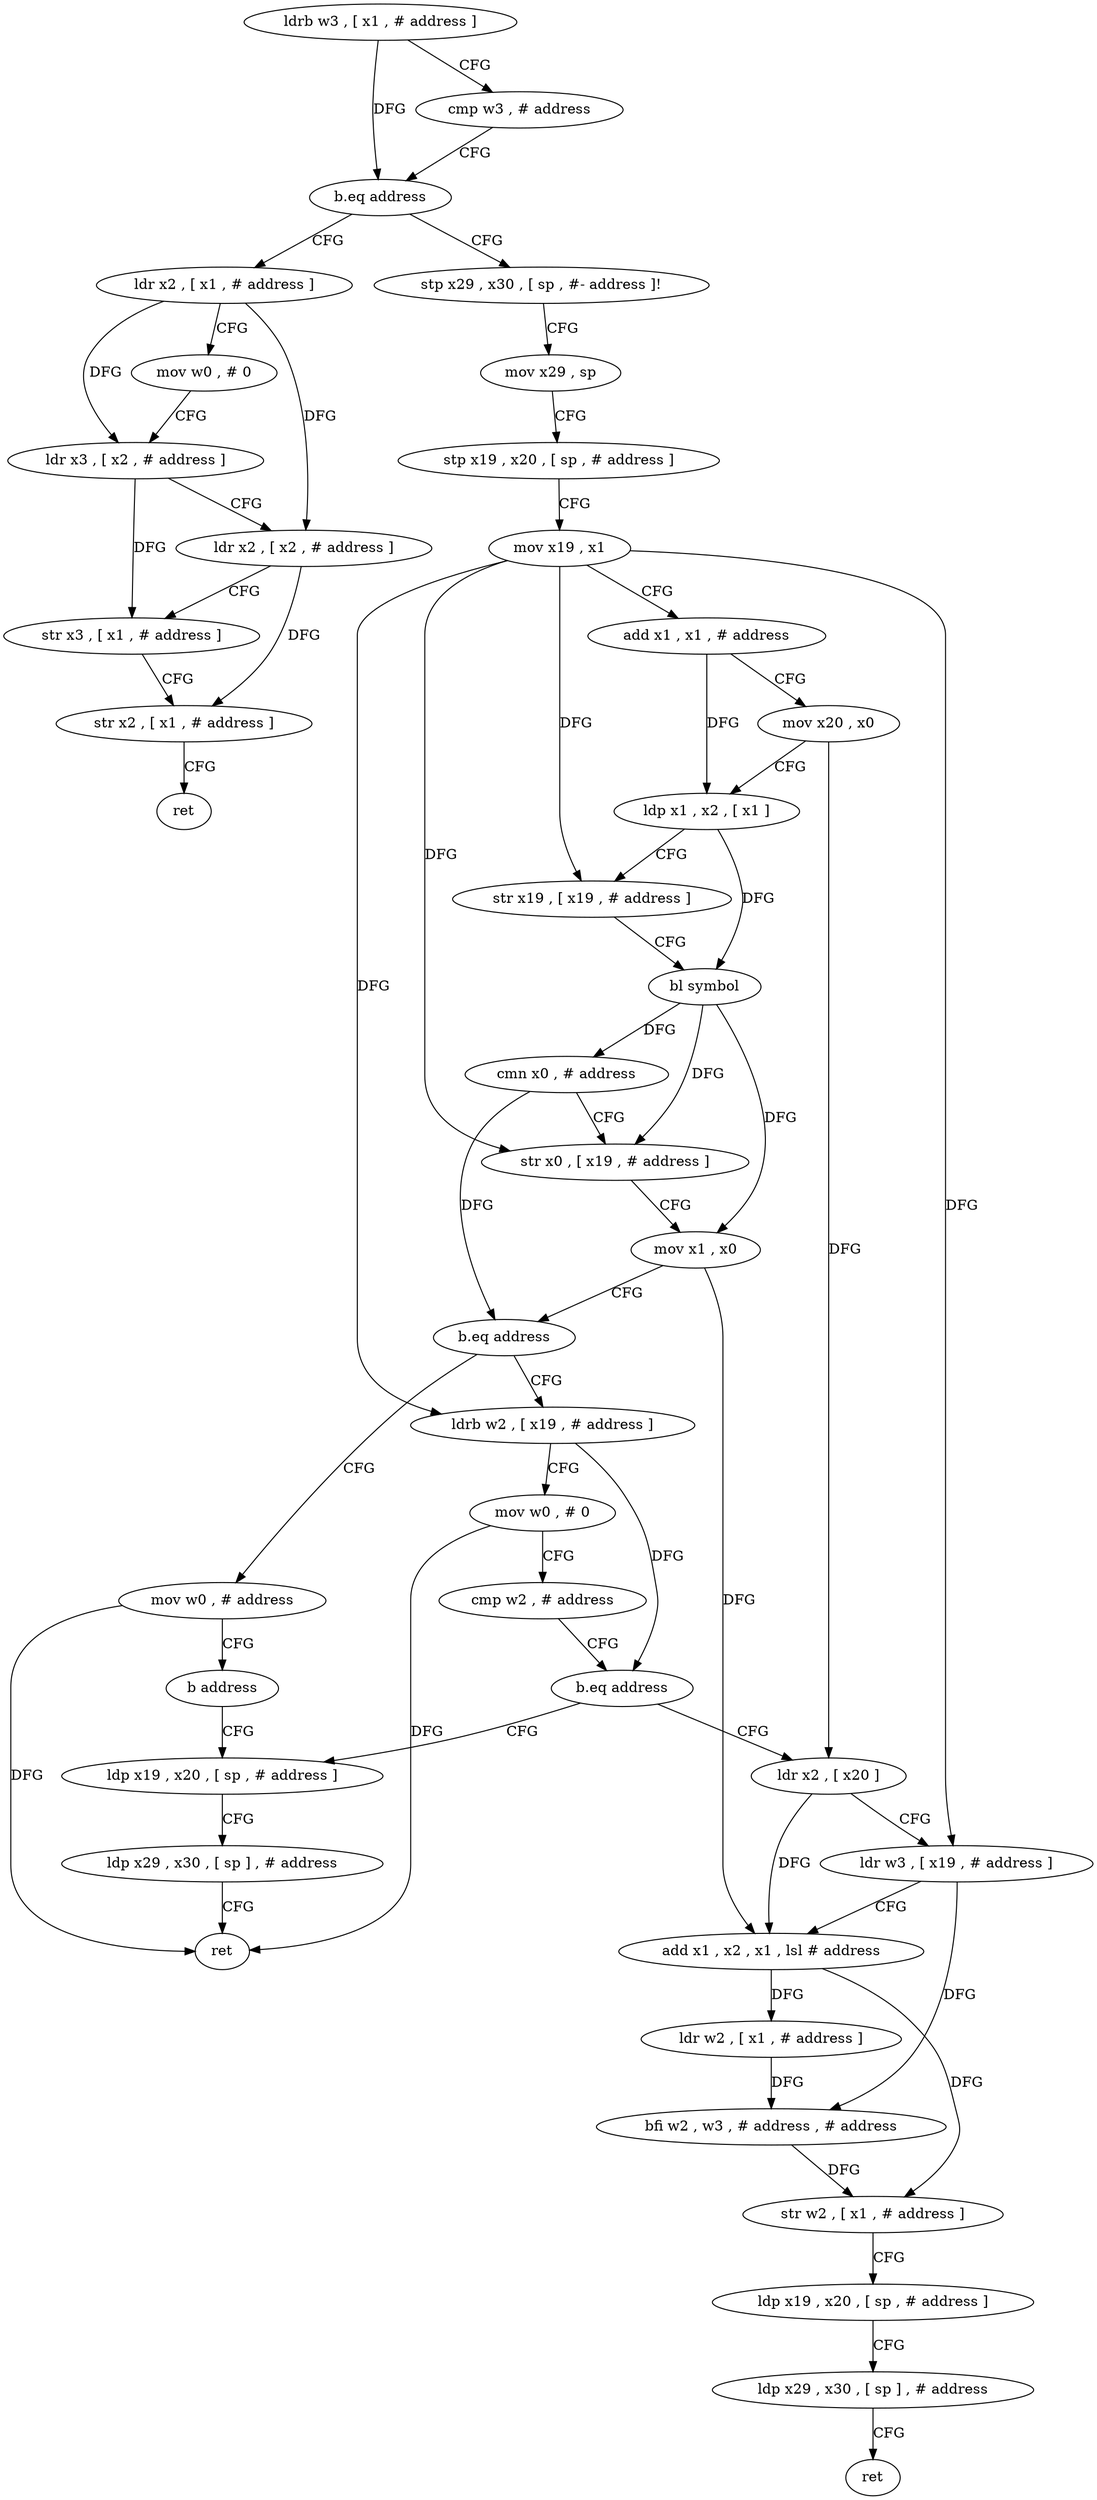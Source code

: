 digraph "func" {
"4331344" [label = "ldrb w3 , [ x1 , # address ]" ]
"4331348" [label = "cmp w3 , # address" ]
"4331352" [label = "b.eq address" ]
"4331480" [label = "ldr x2 , [ x1 , # address ]" ]
"4331356" [label = "stp x29 , x30 , [ sp , #- address ]!" ]
"4331484" [label = "mov w0 , # 0" ]
"4331488" [label = "ldr x3 , [ x2 , # address ]" ]
"4331492" [label = "ldr x2 , [ x2 , # address ]" ]
"4331496" [label = "str x3 , [ x1 , # address ]" ]
"4331500" [label = "str x2 , [ x1 , # address ]" ]
"4331504" [label = "ret" ]
"4331360" [label = "mov x29 , sp" ]
"4331364" [label = "stp x19 , x20 , [ sp , # address ]" ]
"4331368" [label = "mov x19 , x1" ]
"4331372" [label = "add x1 , x1 , # address" ]
"4331376" [label = "mov x20 , x0" ]
"4331380" [label = "ldp x1 , x2 , [ x1 ]" ]
"4331384" [label = "str x19 , [ x19 , # address ]" ]
"4331388" [label = "bl symbol" ]
"4331392" [label = "cmn x0 , # address" ]
"4331396" [label = "str x0 , [ x19 , # address ]" ]
"4331400" [label = "mov x1 , x0" ]
"4331404" [label = "b.eq address" ]
"4331512" [label = "mov w0 , # address" ]
"4331408" [label = "ldrb w2 , [ x19 , # address ]" ]
"4331516" [label = "b address" ]
"4331424" [label = "ldp x19 , x20 , [ sp , # address ]" ]
"4331412" [label = "mov w0 , # 0" ]
"4331416" [label = "cmp w2 , # address" ]
"4331420" [label = "b.eq address" ]
"4331440" [label = "ldr x2 , [ x20 ]" ]
"4331428" [label = "ldp x29 , x30 , [ sp ] , # address" ]
"4331432" [label = "ret" ]
"4331444" [label = "ldr w3 , [ x19 , # address ]" ]
"4331448" [label = "add x1 , x2 , x1 , lsl # address" ]
"4331452" [label = "ldr w2 , [ x1 , # address ]" ]
"4331456" [label = "bfi w2 , w3 , # address , # address" ]
"4331460" [label = "str w2 , [ x1 , # address ]" ]
"4331464" [label = "ldp x19 , x20 , [ sp , # address ]" ]
"4331468" [label = "ldp x29 , x30 , [ sp ] , # address" ]
"4331472" [label = "ret" ]
"4331344" -> "4331348" [ label = "CFG" ]
"4331344" -> "4331352" [ label = "DFG" ]
"4331348" -> "4331352" [ label = "CFG" ]
"4331352" -> "4331480" [ label = "CFG" ]
"4331352" -> "4331356" [ label = "CFG" ]
"4331480" -> "4331484" [ label = "CFG" ]
"4331480" -> "4331488" [ label = "DFG" ]
"4331480" -> "4331492" [ label = "DFG" ]
"4331356" -> "4331360" [ label = "CFG" ]
"4331484" -> "4331488" [ label = "CFG" ]
"4331488" -> "4331492" [ label = "CFG" ]
"4331488" -> "4331496" [ label = "DFG" ]
"4331492" -> "4331496" [ label = "CFG" ]
"4331492" -> "4331500" [ label = "DFG" ]
"4331496" -> "4331500" [ label = "CFG" ]
"4331500" -> "4331504" [ label = "CFG" ]
"4331360" -> "4331364" [ label = "CFG" ]
"4331364" -> "4331368" [ label = "CFG" ]
"4331368" -> "4331372" [ label = "CFG" ]
"4331368" -> "4331384" [ label = "DFG" ]
"4331368" -> "4331396" [ label = "DFG" ]
"4331368" -> "4331408" [ label = "DFG" ]
"4331368" -> "4331444" [ label = "DFG" ]
"4331372" -> "4331376" [ label = "CFG" ]
"4331372" -> "4331380" [ label = "DFG" ]
"4331376" -> "4331380" [ label = "CFG" ]
"4331376" -> "4331440" [ label = "DFG" ]
"4331380" -> "4331384" [ label = "CFG" ]
"4331380" -> "4331388" [ label = "DFG" ]
"4331384" -> "4331388" [ label = "CFG" ]
"4331388" -> "4331392" [ label = "DFG" ]
"4331388" -> "4331396" [ label = "DFG" ]
"4331388" -> "4331400" [ label = "DFG" ]
"4331392" -> "4331396" [ label = "CFG" ]
"4331392" -> "4331404" [ label = "DFG" ]
"4331396" -> "4331400" [ label = "CFG" ]
"4331400" -> "4331404" [ label = "CFG" ]
"4331400" -> "4331448" [ label = "DFG" ]
"4331404" -> "4331512" [ label = "CFG" ]
"4331404" -> "4331408" [ label = "CFG" ]
"4331512" -> "4331516" [ label = "CFG" ]
"4331512" -> "4331432" [ label = "DFG" ]
"4331408" -> "4331412" [ label = "CFG" ]
"4331408" -> "4331420" [ label = "DFG" ]
"4331516" -> "4331424" [ label = "CFG" ]
"4331424" -> "4331428" [ label = "CFG" ]
"4331412" -> "4331416" [ label = "CFG" ]
"4331412" -> "4331432" [ label = "DFG" ]
"4331416" -> "4331420" [ label = "CFG" ]
"4331420" -> "4331440" [ label = "CFG" ]
"4331420" -> "4331424" [ label = "CFG" ]
"4331440" -> "4331444" [ label = "CFG" ]
"4331440" -> "4331448" [ label = "DFG" ]
"4331428" -> "4331432" [ label = "CFG" ]
"4331444" -> "4331448" [ label = "CFG" ]
"4331444" -> "4331456" [ label = "DFG" ]
"4331448" -> "4331452" [ label = "DFG" ]
"4331448" -> "4331460" [ label = "DFG" ]
"4331452" -> "4331456" [ label = "DFG" ]
"4331456" -> "4331460" [ label = "DFG" ]
"4331460" -> "4331464" [ label = "CFG" ]
"4331464" -> "4331468" [ label = "CFG" ]
"4331468" -> "4331472" [ label = "CFG" ]
}
